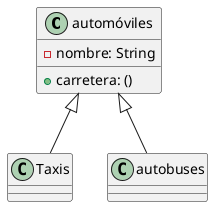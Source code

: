 @startuml Herencia

class automóviles {
    -nombre: String
    +carretera: ()  
}

class Taxis {
}

class autobuses {
}

automóviles <|-- Taxis
automóviles <|-- autobuses

@enduml